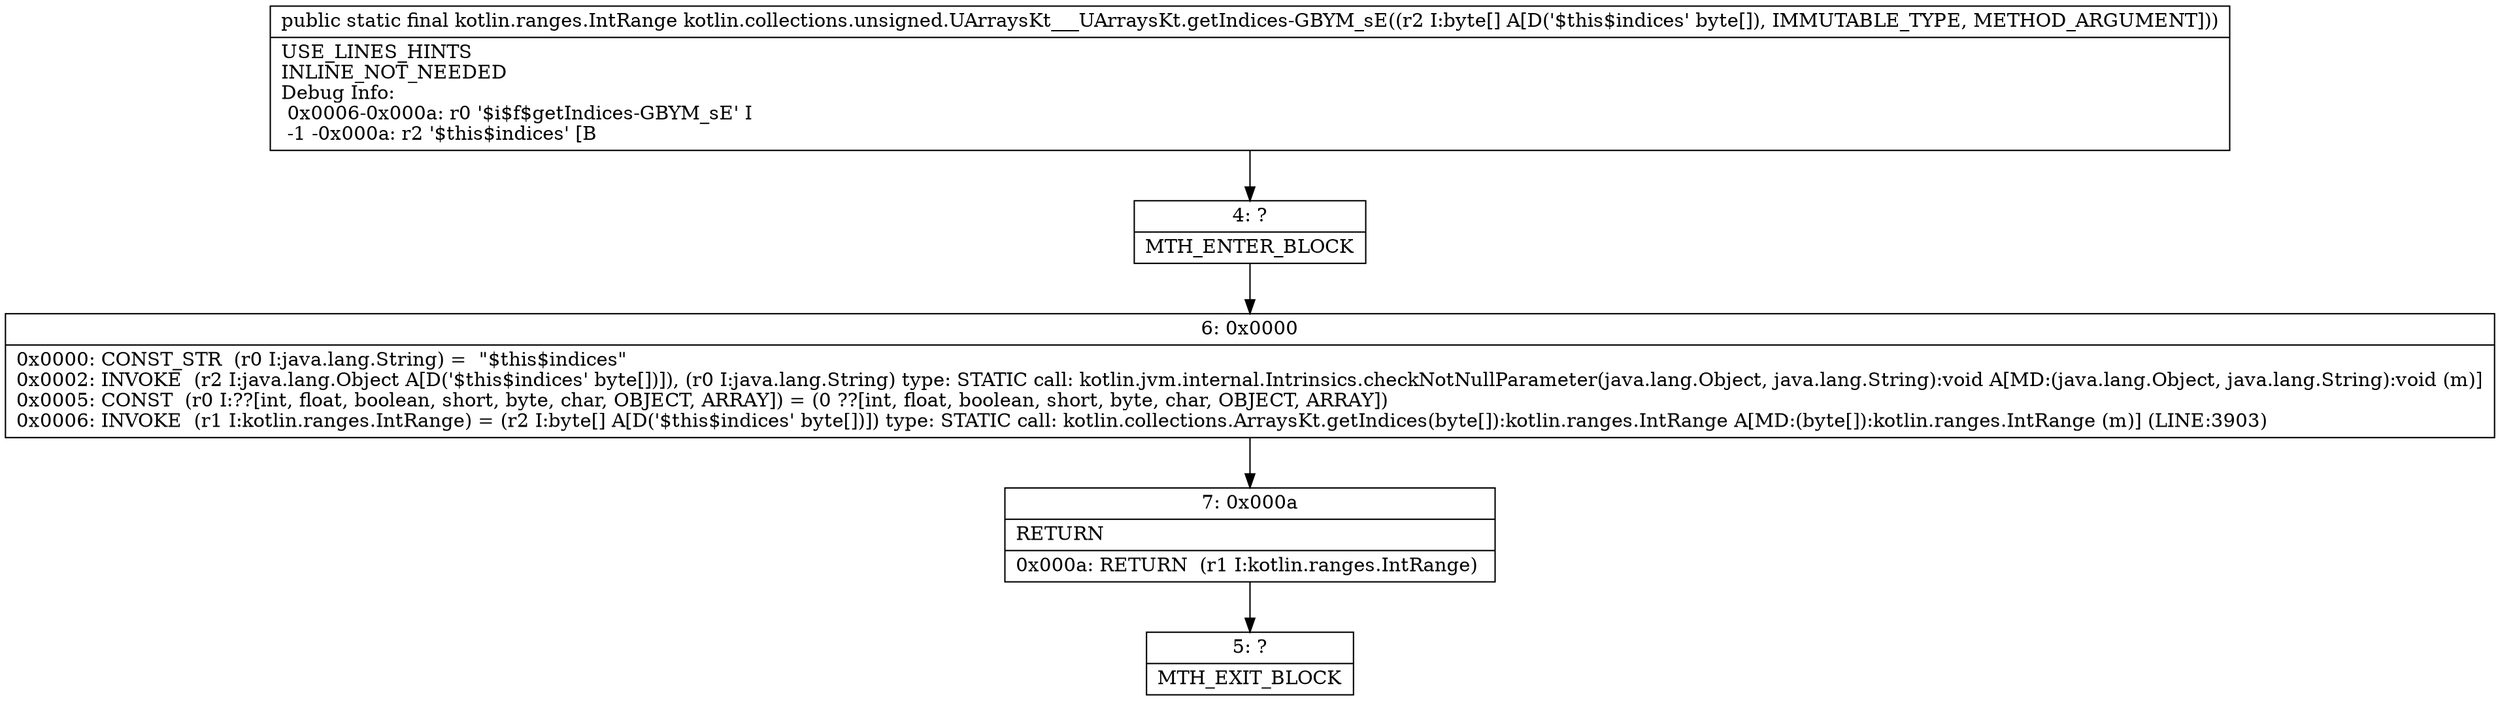 digraph "CFG forkotlin.collections.unsigned.UArraysKt___UArraysKt.getIndices\-GBYM_sE([B)Lkotlin\/ranges\/IntRange;" {
Node_4 [shape=record,label="{4\:\ ?|MTH_ENTER_BLOCK\l}"];
Node_6 [shape=record,label="{6\:\ 0x0000|0x0000: CONST_STR  (r0 I:java.lang.String) =  \"$this$indices\" \l0x0002: INVOKE  (r2 I:java.lang.Object A[D('$this$indices' byte[])]), (r0 I:java.lang.String) type: STATIC call: kotlin.jvm.internal.Intrinsics.checkNotNullParameter(java.lang.Object, java.lang.String):void A[MD:(java.lang.Object, java.lang.String):void (m)]\l0x0005: CONST  (r0 I:??[int, float, boolean, short, byte, char, OBJECT, ARRAY]) = (0 ??[int, float, boolean, short, byte, char, OBJECT, ARRAY]) \l0x0006: INVOKE  (r1 I:kotlin.ranges.IntRange) = (r2 I:byte[] A[D('$this$indices' byte[])]) type: STATIC call: kotlin.collections.ArraysKt.getIndices(byte[]):kotlin.ranges.IntRange A[MD:(byte[]):kotlin.ranges.IntRange (m)] (LINE:3903)\l}"];
Node_7 [shape=record,label="{7\:\ 0x000a|RETURN\l|0x000a: RETURN  (r1 I:kotlin.ranges.IntRange) \l}"];
Node_5 [shape=record,label="{5\:\ ?|MTH_EXIT_BLOCK\l}"];
MethodNode[shape=record,label="{public static final kotlin.ranges.IntRange kotlin.collections.unsigned.UArraysKt___UArraysKt.getIndices\-GBYM_sE((r2 I:byte[] A[D('$this$indices' byte[]), IMMUTABLE_TYPE, METHOD_ARGUMENT]))  | USE_LINES_HINTS\lINLINE_NOT_NEEDED\lDebug Info:\l  0x0006\-0x000a: r0 '$i$f$getIndices\-GBYM_sE' I\l  \-1 \-0x000a: r2 '$this$indices' [B\l}"];
MethodNode -> Node_4;Node_4 -> Node_6;
Node_6 -> Node_7;
Node_7 -> Node_5;
}


